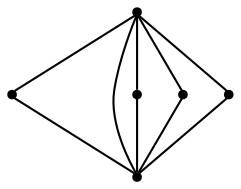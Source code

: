 graph {
  node [shape=point,comment="{\"directed\":false,\"doi\":\"10.1007/978-3-642-25878-7_36\",\"figure\":\"7\"}"]

  v0 [pos="1671.3586598272307,1317.4860706714574"]
  v1 [pos="1508.1114029870653,1121.7174741854217"]
  v2 [pos="1554.7540581373603,1317.4860706714574"]
  v3 [pos="1508.1114029870653,1513.250597499751"]
  v4 [pos="1460.75150136484,1317.4820010137155"]
  v5 [pos="1344.9476297674792,1317.4820010137155"]

  v0 -- v1 [id="-1",pos="1671.3586598272307,1317.4860706714574 1508.1114029870653,1121.7174741854217 1508.1114029870653,1121.7174741854217 1508.1114029870653,1121.7174741854217"]
  v5 -- v1 [id="-2",pos="1344.9476297674792,1317.4820010137155 1508.1114029870653,1121.7174741854217 1508.1114029870653,1121.7174741854217 1508.1114029870653,1121.7174741854217"]
  v4 -- v1 [id="-3",pos="1460.75150136484,1317.4820010137155 1508.1114029870653,1121.7174741854217 1508.1114029870653,1121.7174741854217 1508.1114029870653,1121.7174741854217"]
  v3 -- v1 [id="-4",pos="1508.1114029870653,1513.250597499751 1508.1114029870653,1121.7174741854217 1508.1114029870653,1121.7174741854217 1508.1114029870653,1121.7174741854217"]
  v3 -- v0 [id="-5",pos="1508.1114029870653,1513.250597499751 1671.3586598272307,1317.4860706714574 1671.3586598272307,1317.4860706714574 1671.3586598272307,1317.4860706714574"]
  v3 -- v2 [id="-6",pos="1508.1114029870653,1513.250597499751 1554.7540581373603,1317.4860706714574 1554.7540581373603,1317.4860706714574 1554.7540581373603,1317.4860706714574"]
  v3 -- v5 [id="-7",pos="1508.1114029870653,1513.250597499751 1344.9476297674792,1317.4820010137155 1344.9476297674792,1317.4820010137155 1344.9476297674792,1317.4820010137155"]
  v3 -- v4 [id="-8",pos="1508.1114029870653,1513.250597499751 1460.75150136484,1317.4820010137155 1460.75150136484,1317.4820010137155 1460.75150136484,1317.4820010137155"]
  v2 -- v1 [id="-10",pos="1554.7540581373603,1317.4860706714574 1508.1114029870653,1121.7174741854217 1508.1114029870653,1121.7174741854217 1508.1114029870653,1121.7174741854217"]
}